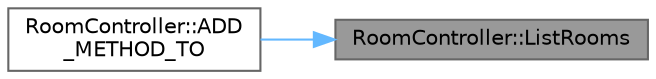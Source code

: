 digraph "RoomController::ListRooms"
{
 // LATEX_PDF_SIZE
  bgcolor="transparent";
  edge [fontname=Helvetica,fontsize=10,labelfontname=Helvetica,labelfontsize=10];
  node [fontname=Helvetica,fontsize=10,shape=box,height=0.2,width=0.4];
  rankdir="RL";
  Node1 [id="Node000001",label="RoomController::ListRooms",height=0.2,width=0.4,color="gray40", fillcolor="grey60", style="filled", fontcolor="black",tooltip="Обрабатывает запрос на получение списка комнат."];
  Node1 -> Node2 [id="edge1_Node000001_Node000002",dir="back",color="steelblue1",style="solid",tooltip=" "];
  Node2 [id="Node000002",label="RoomController::ADD\l_METHOD_TO",height=0.2,width=0.4,color="grey40", fillcolor="white", style="filled",URL="$class_room_controller.html#a91135b655cd7b7459c9111da23b4b5a6",tooltip="Регистрирует метод ListRooms для обработки GET-запросов на маршруте ROOM_LIST."];
}
